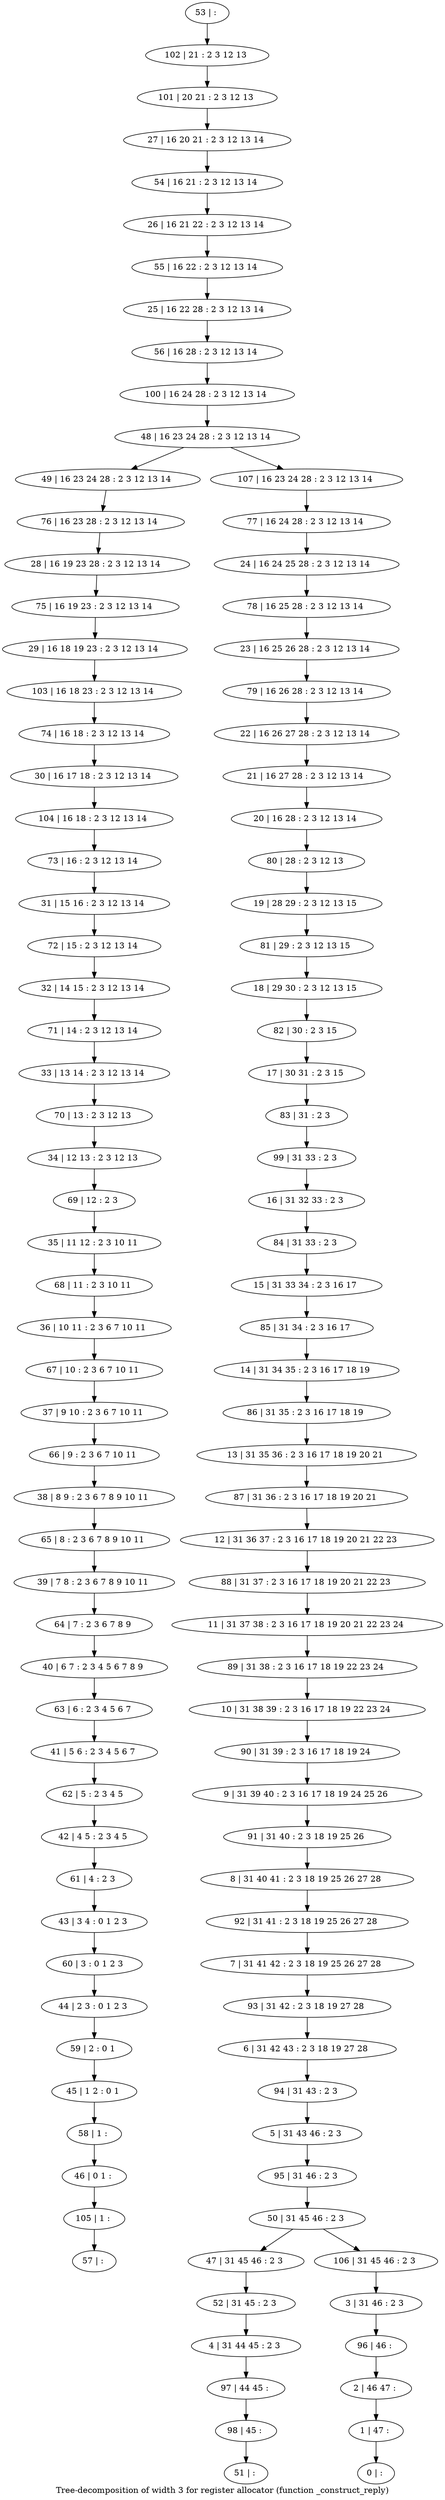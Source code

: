 digraph G {
graph [label="Tree-decomposition of width 3 for register allocator (function _construct_reply)"]
0[label="0 | : "];
1[label="1 | 47 : "];
2[label="2 | 46 47 : "];
3[label="3 | 31 46 : 2 3 "];
4[label="4 | 31 44 45 : 2 3 "];
5[label="5 | 31 43 46 : 2 3 "];
6[label="6 | 31 42 43 : 2 3 18 19 27 28 "];
7[label="7 | 31 41 42 : 2 3 18 19 25 26 27 28 "];
8[label="8 | 31 40 41 : 2 3 18 19 25 26 27 28 "];
9[label="9 | 31 39 40 : 2 3 16 17 18 19 24 25 26 "];
10[label="10 | 31 38 39 : 2 3 16 17 18 19 22 23 24 "];
11[label="11 | 31 37 38 : 2 3 16 17 18 19 20 21 22 23 24 "];
12[label="12 | 31 36 37 : 2 3 16 17 18 19 20 21 22 23 "];
13[label="13 | 31 35 36 : 2 3 16 17 18 19 20 21 "];
14[label="14 | 31 34 35 : 2 3 16 17 18 19 "];
15[label="15 | 31 33 34 : 2 3 16 17 "];
16[label="16 | 31 32 33 : 2 3 "];
17[label="17 | 30 31 : 2 3 15 "];
18[label="18 | 29 30 : 2 3 12 13 15 "];
19[label="19 | 28 29 : 2 3 12 13 15 "];
20[label="20 | 16 28 : 2 3 12 13 14 "];
21[label="21 | 16 27 28 : 2 3 12 13 14 "];
22[label="22 | 16 26 27 28 : 2 3 12 13 14 "];
23[label="23 | 16 25 26 28 : 2 3 12 13 14 "];
24[label="24 | 16 24 25 28 : 2 3 12 13 14 "];
25[label="25 | 16 22 28 : 2 3 12 13 14 "];
26[label="26 | 16 21 22 : 2 3 12 13 14 "];
27[label="27 | 16 20 21 : 2 3 12 13 14 "];
28[label="28 | 16 19 23 28 : 2 3 12 13 14 "];
29[label="29 | 16 18 19 23 : 2 3 12 13 14 "];
30[label="30 | 16 17 18 : 2 3 12 13 14 "];
31[label="31 | 15 16 : 2 3 12 13 14 "];
32[label="32 | 14 15 : 2 3 12 13 14 "];
33[label="33 | 13 14 : 2 3 12 13 14 "];
34[label="34 | 12 13 : 2 3 12 13 "];
35[label="35 | 11 12 : 2 3 10 11 "];
36[label="36 | 10 11 : 2 3 6 7 10 11 "];
37[label="37 | 9 10 : 2 3 6 7 10 11 "];
38[label="38 | 8 9 : 2 3 6 7 8 9 10 11 "];
39[label="39 | 7 8 : 2 3 6 7 8 9 10 11 "];
40[label="40 | 6 7 : 2 3 4 5 6 7 8 9 "];
41[label="41 | 5 6 : 2 3 4 5 6 7 "];
42[label="42 | 4 5 : 2 3 4 5 "];
43[label="43 | 3 4 : 0 1 2 3 "];
44[label="44 | 2 3 : 0 1 2 3 "];
45[label="45 | 1 2 : 0 1 "];
46[label="46 | 0 1 : "];
47[label="47 | 31 45 46 : 2 3 "];
48[label="48 | 16 23 24 28 : 2 3 12 13 14 "];
49[label="49 | 16 23 24 28 : 2 3 12 13 14 "];
50[label="50 | 31 45 46 : 2 3 "];
51[label="51 | : "];
52[label="52 | 31 45 : 2 3 "];
53[label="53 | : "];
54[label="54 | 16 21 : 2 3 12 13 14 "];
55[label="55 | 16 22 : 2 3 12 13 14 "];
56[label="56 | 16 28 : 2 3 12 13 14 "];
57[label="57 | : "];
58[label="58 | 1 : "];
59[label="59 | 2 : 0 1 "];
60[label="60 | 3 : 0 1 2 3 "];
61[label="61 | 4 : 2 3 "];
62[label="62 | 5 : 2 3 4 5 "];
63[label="63 | 6 : 2 3 4 5 6 7 "];
64[label="64 | 7 : 2 3 6 7 8 9 "];
65[label="65 | 8 : 2 3 6 7 8 9 10 11 "];
66[label="66 | 9 : 2 3 6 7 10 11 "];
67[label="67 | 10 : 2 3 6 7 10 11 "];
68[label="68 | 11 : 2 3 10 11 "];
69[label="69 | 12 : 2 3 "];
70[label="70 | 13 : 2 3 12 13 "];
71[label="71 | 14 : 2 3 12 13 14 "];
72[label="72 | 15 : 2 3 12 13 14 "];
73[label="73 | 16 : 2 3 12 13 14 "];
74[label="74 | 16 18 : 2 3 12 13 14 "];
75[label="75 | 16 19 23 : 2 3 12 13 14 "];
76[label="76 | 16 23 28 : 2 3 12 13 14 "];
77[label="77 | 16 24 28 : 2 3 12 13 14 "];
78[label="78 | 16 25 28 : 2 3 12 13 14 "];
79[label="79 | 16 26 28 : 2 3 12 13 14 "];
80[label="80 | 28 : 2 3 12 13 "];
81[label="81 | 29 : 2 3 12 13 15 "];
82[label="82 | 30 : 2 3 15 "];
83[label="83 | 31 : 2 3 "];
84[label="84 | 31 33 : 2 3 "];
85[label="85 | 31 34 : 2 3 16 17 "];
86[label="86 | 31 35 : 2 3 16 17 18 19 "];
87[label="87 | 31 36 : 2 3 16 17 18 19 20 21 "];
88[label="88 | 31 37 : 2 3 16 17 18 19 20 21 22 23 "];
89[label="89 | 31 38 : 2 3 16 17 18 19 22 23 24 "];
90[label="90 | 31 39 : 2 3 16 17 18 19 24 "];
91[label="91 | 31 40 : 2 3 18 19 25 26 "];
92[label="92 | 31 41 : 2 3 18 19 25 26 27 28 "];
93[label="93 | 31 42 : 2 3 18 19 27 28 "];
94[label="94 | 31 43 : 2 3 "];
95[label="95 | 31 46 : 2 3 "];
96[label="96 | 46 : "];
97[label="97 | 44 45 : "];
98[label="98 | 45 : "];
99[label="99 | 31 33 : 2 3 "];
100[label="100 | 16 24 28 : 2 3 12 13 14 "];
101[label="101 | 20 21 : 2 3 12 13 "];
102[label="102 | 21 : 2 3 12 13 "];
103[label="103 | 16 18 23 : 2 3 12 13 14 "];
104[label="104 | 16 18 : 2 3 12 13 14 "];
105[label="105 | 1 : "];
106[label="106 | 31 45 46 : 2 3 "];
107[label="107 | 16 23 24 28 : 2 3 12 13 14 "];
52->4 ;
47->52 ;
58->46 ;
45->58 ;
59->45 ;
44->59 ;
60->44 ;
43->60 ;
61->43 ;
42->61 ;
62->42 ;
41->62 ;
63->41 ;
40->63 ;
64->40 ;
39->64 ;
65->39 ;
38->65 ;
66->38 ;
37->66 ;
67->37 ;
36->67 ;
68->36 ;
35->68 ;
69->35 ;
34->69 ;
70->34 ;
33->70 ;
71->33 ;
32->71 ;
72->32 ;
31->72 ;
73->31 ;
74->30 ;
75->29 ;
28->75 ;
76->28 ;
49->76 ;
4->97 ;
98->51 ;
97->98 ;
103->74 ;
29->103 ;
104->73 ;
30->104 ;
105->57 ;
46->105 ;
53->102 ;
102->101 ;
101->27 ;
27->54 ;
54->26 ;
26->55 ;
55->25 ;
25->56 ;
56->100 ;
100->48 ;
77->24 ;
24->78 ;
78->23 ;
23->79 ;
79->22 ;
22->21 ;
21->20 ;
20->80 ;
80->19 ;
19->81 ;
81->18 ;
18->82 ;
82->17 ;
17->83 ;
83->99 ;
99->16 ;
16->84 ;
84->15 ;
15->85 ;
85->14 ;
14->86 ;
86->13 ;
13->87 ;
87->12 ;
12->88 ;
88->11 ;
11->89 ;
89->10 ;
10->90 ;
90->9 ;
9->91 ;
91->8 ;
8->92 ;
92->7 ;
7->93 ;
93->6 ;
6->94 ;
94->5 ;
5->95 ;
95->50 ;
3->96 ;
96->2 ;
2->1 ;
1->0 ;
106->3 ;
107->77 ;
50->47 ;
50->106 ;
48->49 ;
48->107 ;
}

